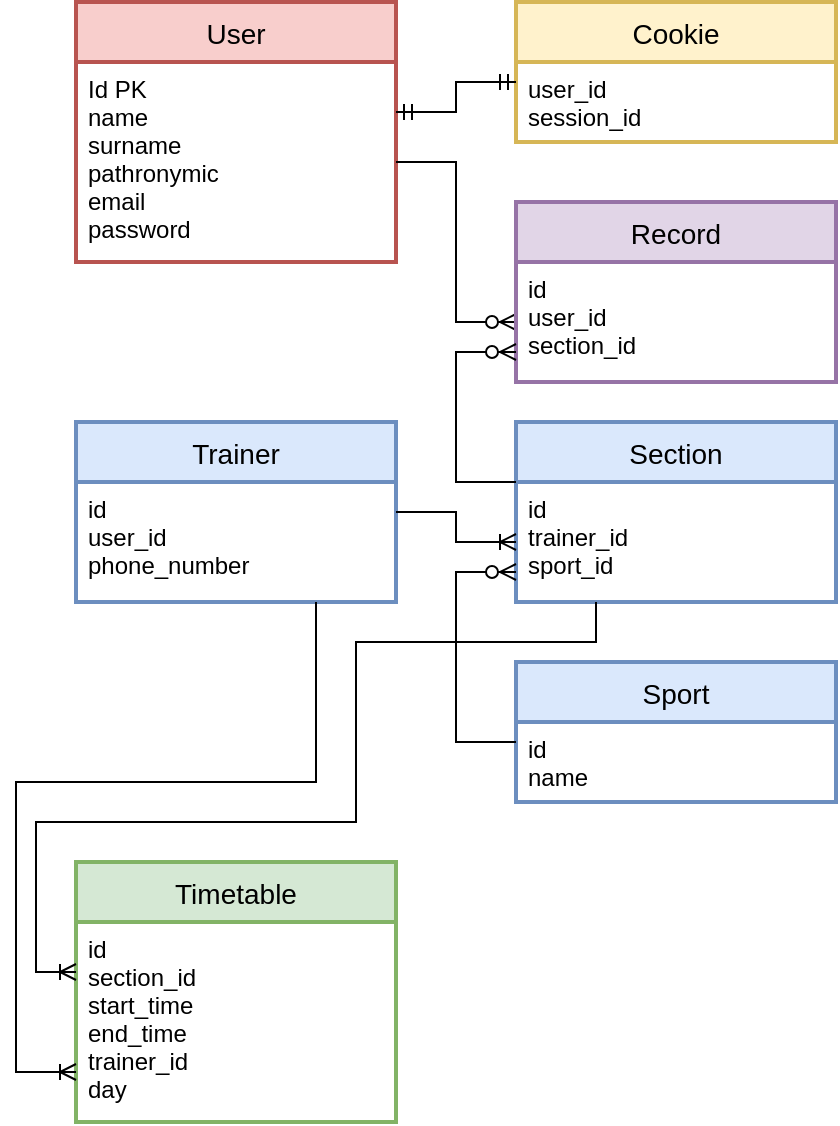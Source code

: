 <mxfile version="13.8.8" type="github">
  <diagram id="R2lEEEUBdFMjLlhIrx00" name="Page-1">
    <mxGraphModel dx="1038" dy="580" grid="1" gridSize="10" guides="1" tooltips="1" connect="1" arrows="1" fold="1" page="1" pageScale="1" pageWidth="850" pageHeight="1100" math="0" shadow="0" extFonts="Permanent Marker^https://fonts.googleapis.com/css?family=Permanent+Marker">
      <root>
        <mxCell id="0" />
        <mxCell id="1" parent="0" />
        <mxCell id="Skoy1Blsq3S-H5eoYK0O-1" value="User" style="swimlane;childLayout=stackLayout;horizontal=1;startSize=30;horizontalStack=0;rounded=0;fontSize=14;fontStyle=0;strokeWidth=2;resizeParent=0;resizeLast=1;shadow=0;dashed=0;align=center;swimlaneLine=1;fillColor=#f8cecc;strokeColor=#b85450;" vertex="1" parent="1">
          <mxGeometry x="100" y="200" width="160" height="130" as="geometry">
            <mxRectangle x="170" y="80" width="60" height="30" as="alternateBounds" />
          </mxGeometry>
        </mxCell>
        <mxCell id="Skoy1Blsq3S-H5eoYK0O-2" value="Id PK&#xa;name&#xa;surname&#xa;pathronymic&#xa;email&#xa;password" style="align=left;strokeColor=none;fillColor=none;spacingLeft=4;fontSize=12;verticalAlign=top;resizable=0;rotatable=0;part=1;" vertex="1" parent="Skoy1Blsq3S-H5eoYK0O-1">
          <mxGeometry y="30" width="160" height="100" as="geometry" />
        </mxCell>
        <mxCell id="Skoy1Blsq3S-H5eoYK0O-3" value="Cookie" style="swimlane;childLayout=stackLayout;horizontal=1;startSize=30;horizontalStack=0;rounded=0;fontSize=14;fontStyle=0;strokeWidth=2;resizeParent=0;resizeLast=1;shadow=0;dashed=0;align=center;swimlaneLine=1;fillColor=#fff2cc;strokeColor=#d6b656;" vertex="1" parent="1">
          <mxGeometry x="320" y="200" width="160" height="70" as="geometry" />
        </mxCell>
        <mxCell id="Skoy1Blsq3S-H5eoYK0O-4" value="user_id&#xa;session_id" style="align=left;strokeColor=none;fillColor=none;spacingLeft=4;fontSize=12;verticalAlign=top;resizable=0;rotatable=0;part=1;" vertex="1" parent="Skoy1Blsq3S-H5eoYK0O-3">
          <mxGeometry y="30" width="160" height="40" as="geometry" />
        </mxCell>
        <mxCell id="Skoy1Blsq3S-H5eoYK0O-6" value="" style="edgeStyle=orthogonalEdgeStyle;fontSize=12;html=1;endArrow=ERmandOne;startArrow=ERmandOne;entryX=0;entryY=0.25;entryDx=0;entryDy=0;exitX=1;exitY=0.25;exitDx=0;exitDy=0;rounded=0;" edge="1" parent="1" source="Skoy1Blsq3S-H5eoYK0O-2" target="Skoy1Blsq3S-H5eoYK0O-4">
          <mxGeometry width="100" height="100" relative="1" as="geometry">
            <mxPoint x="370" y="260" as="sourcePoint" />
            <mxPoint x="470" y="160" as="targetPoint" />
          </mxGeometry>
        </mxCell>
        <mxCell id="Skoy1Blsq3S-H5eoYK0O-9" value="Sport" style="swimlane;childLayout=stackLayout;horizontal=1;startSize=30;horizontalStack=0;rounded=0;fontSize=14;fontStyle=0;strokeWidth=2;resizeParent=0;resizeLast=1;shadow=0;dashed=0;align=center;swimlaneLine=1;fillColor=#dae8fc;strokeColor=#6c8ebf;" vertex="1" parent="1">
          <mxGeometry x="320" y="530" width="160" height="70" as="geometry">
            <mxRectangle x="170" y="80" width="60" height="30" as="alternateBounds" />
          </mxGeometry>
        </mxCell>
        <mxCell id="Skoy1Blsq3S-H5eoYK0O-10" value="id&#xa;name" style="align=left;strokeColor=none;fillColor=none;spacingLeft=4;fontSize=12;verticalAlign=top;resizable=0;rotatable=0;part=1;" vertex="1" parent="Skoy1Blsq3S-H5eoYK0O-9">
          <mxGeometry y="30" width="160" height="40" as="geometry" />
        </mxCell>
        <mxCell id="Skoy1Blsq3S-H5eoYK0O-12" value="Trainer" style="swimlane;childLayout=stackLayout;horizontal=1;startSize=30;horizontalStack=0;rounded=0;fontSize=14;fontStyle=0;strokeWidth=2;resizeParent=0;resizeLast=1;shadow=0;dashed=0;align=center;swimlaneLine=1;fillColor=#dae8fc;strokeColor=#6c8ebf;" vertex="1" parent="1">
          <mxGeometry x="100" y="410" width="160" height="90" as="geometry">
            <mxRectangle x="170" y="80" width="60" height="30" as="alternateBounds" />
          </mxGeometry>
        </mxCell>
        <mxCell id="Skoy1Blsq3S-H5eoYK0O-13" value="id&#xa;user_id&#xa;phone_number" style="align=left;strokeColor=none;fillColor=none;spacingLeft=4;fontSize=12;verticalAlign=top;resizable=0;rotatable=0;part=1;" vertex="1" parent="Skoy1Blsq3S-H5eoYK0O-12">
          <mxGeometry y="30" width="160" height="60" as="geometry" />
        </mxCell>
        <mxCell id="Skoy1Blsq3S-H5eoYK0O-14" value="Section" style="swimlane;childLayout=stackLayout;horizontal=1;startSize=30;horizontalStack=0;rounded=0;fontSize=14;fontStyle=0;strokeWidth=2;resizeParent=0;resizeLast=1;shadow=0;dashed=0;align=center;swimlaneLine=1;fillColor=#dae8fc;strokeColor=#6c8ebf;" vertex="1" parent="1">
          <mxGeometry x="320" y="410" width="160" height="90" as="geometry">
            <mxRectangle x="170" y="80" width="60" height="30" as="alternateBounds" />
          </mxGeometry>
        </mxCell>
        <mxCell id="Skoy1Blsq3S-H5eoYK0O-15" value="id&#xa;trainer_id&#xa;sport_id" style="align=left;strokeColor=none;fillColor=none;spacingLeft=4;fontSize=12;verticalAlign=top;resizable=0;rotatable=0;part=1;" vertex="1" parent="Skoy1Blsq3S-H5eoYK0O-14">
          <mxGeometry y="30" width="160" height="60" as="geometry" />
        </mxCell>
        <mxCell id="Skoy1Blsq3S-H5eoYK0O-16" value="" style="edgeStyle=orthogonalEdgeStyle;fontSize=12;html=1;endArrow=ERoneToMany;exitX=1;exitY=0.25;exitDx=0;exitDy=0;rounded=0;entryX=0;entryY=0.5;entryDx=0;entryDy=0;" edge="1" parent="1" source="Skoy1Blsq3S-H5eoYK0O-13" target="Skoy1Blsq3S-H5eoYK0O-15">
          <mxGeometry width="100" height="100" relative="1" as="geometry">
            <mxPoint x="660" y="660" as="sourcePoint" />
            <mxPoint x="600" y="410" as="targetPoint" />
          </mxGeometry>
        </mxCell>
        <mxCell id="Skoy1Blsq3S-H5eoYK0O-18" value="" style="edgeStyle=orthogonalEdgeStyle;fontSize=12;html=1;endArrow=ERzeroToMany;endFill=1;entryX=0;entryY=0.75;entryDx=0;entryDy=0;exitX=0;exitY=0.25;exitDx=0;exitDy=0;rounded=0;" edge="1" parent="1" source="Skoy1Blsq3S-H5eoYK0O-10" target="Skoy1Blsq3S-H5eoYK0O-15">
          <mxGeometry width="100" height="100" relative="1" as="geometry">
            <mxPoint x="350" y="520" as="sourcePoint" />
            <mxPoint x="450" y="420" as="targetPoint" />
            <Array as="points">
              <mxPoint x="290" y="570" />
              <mxPoint x="290" y="485" />
            </Array>
          </mxGeometry>
        </mxCell>
        <mxCell id="Skoy1Blsq3S-H5eoYK0O-20" value="" style="edgeStyle=orthogonalEdgeStyle;fontSize=12;html=1;endArrow=ERzeroToMany;endFill=1;exitX=1;exitY=0.5;exitDx=0;exitDy=0;entryX=0;entryY=0.5;entryDx=0;entryDy=0;rounded=0;" edge="1" parent="1" source="Skoy1Blsq3S-H5eoYK0O-2" target="Skoy1Blsq3S-H5eoYK0O-24">
          <mxGeometry width="100" height="100" relative="1" as="geometry">
            <mxPoint x="330" y="360" as="sourcePoint" />
            <mxPoint x="430" y="260" as="targetPoint" />
          </mxGeometry>
        </mxCell>
        <mxCell id="Skoy1Blsq3S-H5eoYK0O-23" value="Record" style="swimlane;childLayout=stackLayout;horizontal=1;startSize=30;horizontalStack=0;rounded=0;fontSize=14;fontStyle=0;strokeWidth=2;resizeParent=0;resizeLast=1;shadow=0;dashed=0;align=center;swimlaneLine=1;fillColor=#e1d5e7;strokeColor=#9673a6;" vertex="1" parent="1">
          <mxGeometry x="320" y="300" width="160" height="90" as="geometry">
            <mxRectangle x="170" y="80" width="60" height="30" as="alternateBounds" />
          </mxGeometry>
        </mxCell>
        <mxCell id="Skoy1Blsq3S-H5eoYK0O-24" value="id&#xa;user_id&#xa;section_id" style="align=left;strokeColor=none;fillColor=none;spacingLeft=4;fontSize=12;verticalAlign=top;resizable=0;rotatable=0;part=1;" vertex="1" parent="Skoy1Blsq3S-H5eoYK0O-23">
          <mxGeometry y="30" width="160" height="60" as="geometry" />
        </mxCell>
        <mxCell id="Skoy1Blsq3S-H5eoYK0O-26" value="" style="edgeStyle=orthogonalEdgeStyle;fontSize=12;html=1;endArrow=ERzeroToMany;endFill=1;rounded=0;exitX=0;exitY=0;exitDx=0;exitDy=0;entryX=0;entryY=0.75;entryDx=0;entryDy=0;" edge="1" parent="1" source="Skoy1Blsq3S-H5eoYK0O-15" target="Skoy1Blsq3S-H5eoYK0O-24">
          <mxGeometry width="100" height="100" relative="1" as="geometry">
            <mxPoint x="530" y="470" as="sourcePoint" />
            <mxPoint x="630" y="370" as="targetPoint" />
            <Array as="points">
              <mxPoint x="290" y="440" />
              <mxPoint x="290" y="375" />
            </Array>
          </mxGeometry>
        </mxCell>
        <mxCell id="Skoy1Blsq3S-H5eoYK0O-27" value="Timetable" style="swimlane;childLayout=stackLayout;horizontal=1;startSize=30;horizontalStack=0;rounded=0;fontSize=14;fontStyle=0;strokeWidth=2;resizeParent=0;resizeLast=1;shadow=0;dashed=0;align=center;swimlaneLine=1;fillColor=#d5e8d4;strokeColor=#82b366;" vertex="1" parent="1">
          <mxGeometry x="100" y="630" width="160" height="130" as="geometry">
            <mxRectangle x="170" y="80" width="60" height="30" as="alternateBounds" />
          </mxGeometry>
        </mxCell>
        <mxCell id="Skoy1Blsq3S-H5eoYK0O-28" value="id&#xa;section_id&#xa;start_time&#xa;end_time&#xa;trainer_id&#xa;day" style="align=left;strokeColor=none;fillColor=none;spacingLeft=4;fontSize=12;verticalAlign=top;resizable=0;rotatable=0;part=1;" vertex="1" parent="Skoy1Blsq3S-H5eoYK0O-27">
          <mxGeometry y="30" width="160" height="100" as="geometry" />
        </mxCell>
        <mxCell id="Skoy1Blsq3S-H5eoYK0O-29" value="" style="edgeStyle=orthogonalEdgeStyle;fontSize=12;html=1;endArrow=ERoneToMany;rounded=0;exitX=0.75;exitY=1;exitDx=0;exitDy=0;entryX=0;entryY=0.75;entryDx=0;entryDy=0;" edge="1" parent="1" source="Skoy1Blsq3S-H5eoYK0O-13" target="Skoy1Blsq3S-H5eoYK0O-28">
          <mxGeometry width="100" height="100" relative="1" as="geometry">
            <mxPoint x="540" y="590" as="sourcePoint" />
            <mxPoint x="90" y="685" as="targetPoint" />
            <Array as="points">
              <mxPoint x="220" y="590" />
              <mxPoint x="70" y="590" />
              <mxPoint x="70" y="735" />
            </Array>
          </mxGeometry>
        </mxCell>
        <mxCell id="Skoy1Blsq3S-H5eoYK0O-30" value="" style="edgeStyle=orthogonalEdgeStyle;fontSize=12;html=1;endArrow=ERoneToMany;strokeColor=#000000;exitX=0.25;exitY=1;exitDx=0;exitDy=0;rounded=0;entryX=0;entryY=0.25;entryDx=0;entryDy=0;" edge="1" parent="1" source="Skoy1Blsq3S-H5eoYK0O-15" target="Skoy1Blsq3S-H5eoYK0O-28">
          <mxGeometry width="100" height="100" relative="1" as="geometry">
            <mxPoint x="580" y="620" as="sourcePoint" />
            <mxPoint x="90" y="610" as="targetPoint" />
            <Array as="points">
              <mxPoint x="360" y="520" />
              <mxPoint x="240" y="520" />
              <mxPoint x="240" y="610" />
              <mxPoint x="80" y="610" />
              <mxPoint x="80" y="685" />
            </Array>
          </mxGeometry>
        </mxCell>
      </root>
    </mxGraphModel>
  </diagram>
</mxfile>

